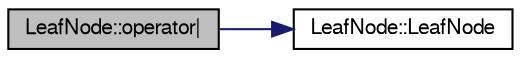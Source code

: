 digraph "LeafNode::operator|"
{
  edge [fontname="FreeSans",fontsize="10",labelfontname="FreeSans",labelfontsize="10"];
  node [fontname="FreeSans",fontsize="10",shape=record];
  rankdir="LR";
  Node1 [label="LeafNode::operator\|",height=0.2,width=0.4,color="black", fillcolor="grey75", style="filled", fontcolor="black"];
  Node1 -> Node2 [color="midnightblue",fontsize="10",style="solid",fontname="FreeSans"];
  Node2 [label="LeafNode::LeafNode",height=0.2,width=0.4,color="black", fillcolor="white", style="filled",URL="$class_leaf_node.html#a84a7fd308f9a0aea57220842f741d6d1"];
}
